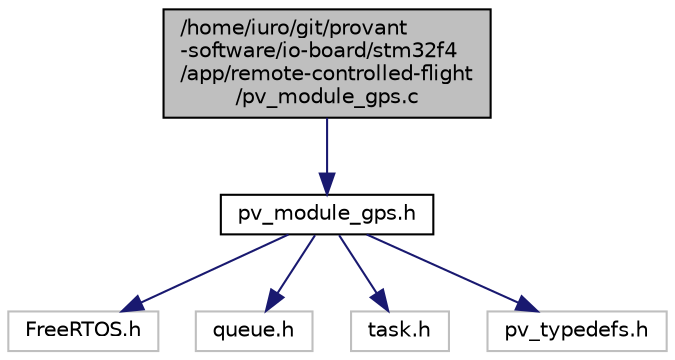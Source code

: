 digraph "/home/iuro/git/provant-software/io-board/stm32f4/app/remote-controlled-flight/pv_module_gps.c"
{
  edge [fontname="Helvetica",fontsize="10",labelfontname="Helvetica",labelfontsize="10"];
  node [fontname="Helvetica",fontsize="10",shape=record];
  Node1 [label="/home/iuro/git/provant\l-software/io-board/stm32f4\l/app/remote-controlled-flight\l/pv_module_gps.c",height=0.2,width=0.4,color="black", fillcolor="grey75", style="filled" fontcolor="black"];
  Node1 -> Node2 [color="midnightblue",fontsize="10",style="solid"];
  Node2 [label="pv_module_gps.h",height=0.2,width=0.4,color="black", fillcolor="white", style="filled",URL="$pv__module__gps_8h.html",tooltip="Implementação do módulo de leitura de dados do GPS. "];
  Node2 -> Node3 [color="midnightblue",fontsize="10",style="solid"];
  Node3 [label="FreeRTOS.h",height=0.2,width=0.4,color="grey75", fillcolor="white", style="filled"];
  Node2 -> Node4 [color="midnightblue",fontsize="10",style="solid"];
  Node4 [label="queue.h",height=0.2,width=0.4,color="grey75", fillcolor="white", style="filled"];
  Node2 -> Node5 [color="midnightblue",fontsize="10",style="solid"];
  Node5 [label="task.h",height=0.2,width=0.4,color="grey75", fillcolor="white", style="filled"];
  Node2 -> Node6 [color="midnightblue",fontsize="10",style="solid"];
  Node6 [label="pv_typedefs.h",height=0.2,width=0.4,color="grey75", fillcolor="white", style="filled"];
}
